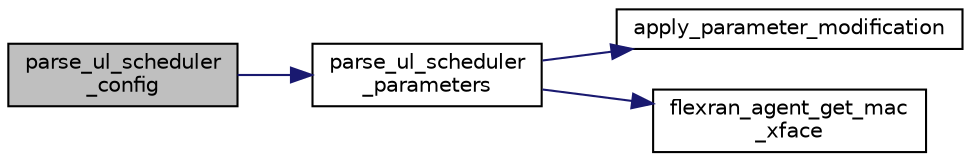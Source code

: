digraph "parse_ul_scheduler_config"
{
 // LATEX_PDF_SIZE
  edge [fontname="Helvetica",fontsize="10",labelfontname="Helvetica",labelfontsize="10"];
  node [fontname="Helvetica",fontsize="10",shape=record];
  rankdir="LR";
  Node1 [label="parse_ul_scheduler\l_config",height=0.2,width=0.4,color="black", fillcolor="grey75", style="filled", fontcolor="black",tooltip=" "];
  Node1 -> Node2 [color="midnightblue",fontsize="10",style="solid",fontname="Helvetica"];
  Node2 [label="parse_ul_scheduler\l_parameters",height=0.2,width=0.4,color="black", fillcolor="white", style="filled",URL="$flexran__agent__mac__internal_8c.html#a90a147c920548fc5a80107517230e01c",tooltip=" "];
  Node2 -> Node3 [color="midnightblue",fontsize="10",style="solid",fontname="Helvetica"];
  Node3 [label="apply_parameter_modification",height=0.2,width=0.4,color="black", fillcolor="white", style="filled",URL="$flexran__agent__common__internal_8c.html#a7fb321f75fa2b91a951ed4ef860ac201",tooltip=" "];
  Node2 -> Node4 [color="midnightblue",fontsize="10",style="solid",fontname="Helvetica"];
  Node4 [label="flexran_agent_get_mac\l_xface",height=0.2,width=0.4,color="black", fillcolor="white", style="filled",URL="$flexran__agent__mac_8c.html#a6ed74fc929d98eb8129181d1f5b00d08",tooltip=" "];
}
